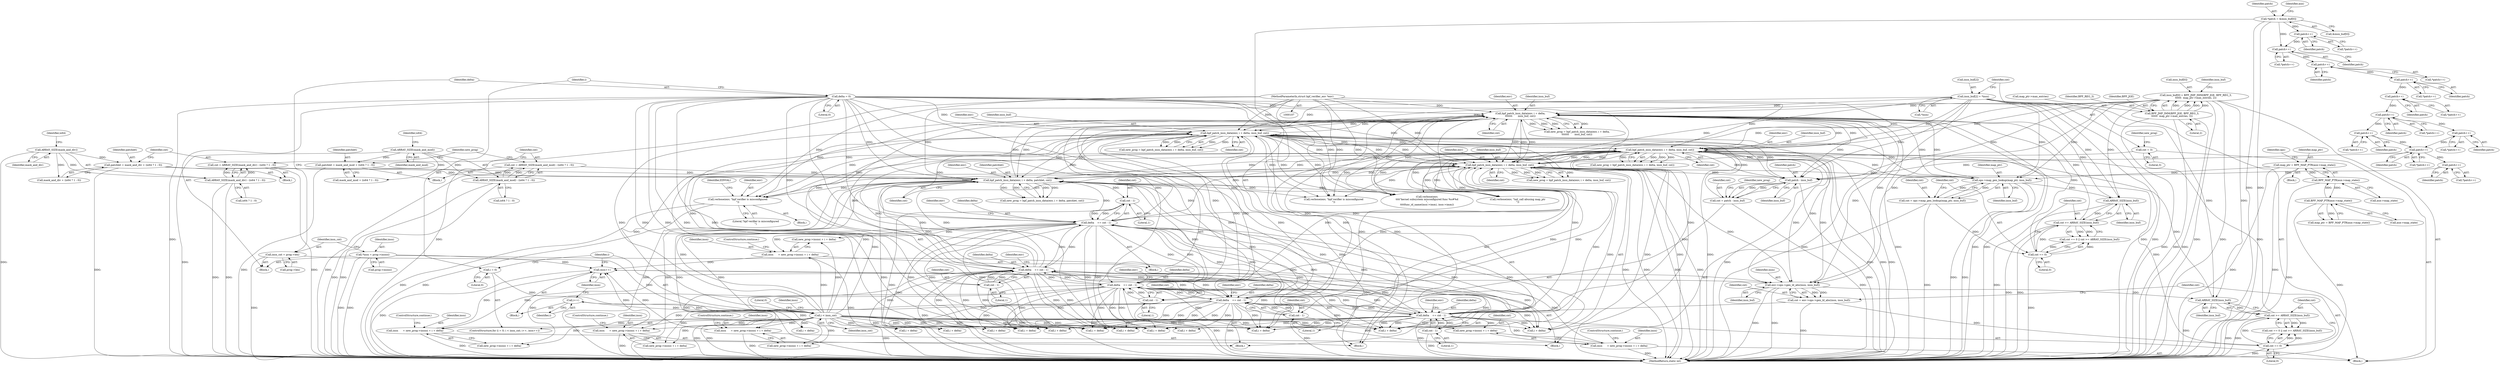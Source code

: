 digraph "0_linux_979d63d50c0c0f7bc537bf821e056cc9fe5abd38_3@pointer" {
"1000337" [label="(Call,verbose(env, \"bpf verifier is misconfigured\n\"))"];
"1000904" [label="(Call,bpf_patch_insn_data(env, i + delta,\n\t\t\t\t\t\t\t       insn_buf, cnt))"];
"1000590" [label="(Call,bpf_patch_insn_data(env, i + delta, insn_buf, cnt))"];
"1000345" [label="(Call,bpf_patch_insn_data(env, i + delta, insn_buf, cnt))"];
"1000765" [label="(Call,bpf_patch_insn_data(env, i + delta, insn_buf, cnt))"];
"1000265" [label="(Call,bpf_patch_insn_data(env, i + delta, patchlet, cnt))"];
"1000108" [label="(MethodParameterIn,struct bpf_verifier_env *env)"];
"1000144" [label="(Call,i < insn_cnt)"];
"1000141" [label="(Call,i = 0)"];
"1000148" [label="(Call,i++)"];
"1000124" [label="(Call,insn_cnt = prog->len)"];
"1000137" [label="(Call,delta = 0)"];
"1000278" [label="(Call,delta    += cnt - 1)"];
"1000280" [label="(Call,cnt - 1)"];
"1000603" [label="(Call,delta    += cnt - 1)"];
"1000605" [label="(Call,cnt - 1)"];
"1000917" [label="(Call,delta    += cnt - 1)"];
"1000919" [label="(Call,cnt - 1)"];
"1000358" [label="(Call,delta    += cnt - 1)"];
"1000360" [label="(Call,cnt - 1)"];
"1000778" [label="(Call,delta    += cnt - 1)"];
"1000780" [label="(Call,cnt - 1)"];
"1000227" [label="(Call,patchlet = mask_and_div + (is64 ? 1 : 0))"];
"1000238" [label="(Call,ARRAY_SIZE(mask_and_div))"];
"1000246" [label="(Call,patchlet = mask_and_mod + (is64 ? 1 : 0))"];
"1000257" [label="(Call,ARRAY_SIZE(mask_and_mod))"];
"1000235" [label="(Call,cnt = ARRAY_SIZE(mask_and_div) - (is64 ? 1 : 0))"];
"1000237" [label="(Call,ARRAY_SIZE(mask_and_div) - (is64 ? 1 : 0))"];
"1000254" [label="(Call,cnt = ARRAY_SIZE(mask_and_mod) - (is64 ? 1 : 0))"];
"1000256" [label="(Call,ARRAY_SIZE(mask_and_mod) - (is64 ? 1 : 0))"];
"1000743" [label="(Call,insn_buf[0] = BPF_JMP_IMM(BPF_JGE, BPF_REG_3,\n\t\t\t\t\t\t  map_ptr->max_entries, 2))"];
"1000747" [label="(Call,BPF_JMP_IMM(BPF_JGE, BPF_REG_3,\n\t\t\t\t\t\t  map_ptr->max_entries, 2))"];
"1000754" [label="(Call,insn_buf[2] = *insn)"];
"1000760" [label="(Call,cnt = 3)"];
"1000324" [label="(Call,env->ops->gen_ld_abs(insn, insn_buf))"];
"1000150" [label="(Call,insn++)"];
"1000615" [label="(Call,insn      = new_prog->insnsi + i + delta)"];
"1000117" [label="(Call,*insn = prog->insnsi)"];
"1000929" [label="(Call,insn      = new_prog->insnsi + i + delta)"];
"1000370" [label="(Call,insn      = new_prog->insnsi + i + delta)"];
"1000790" [label="(Call,insn      = new_prog->insnsi + i + delta)"];
"1000290" [label="(Call,insn      = new_prog->insnsi + i + delta)"];
"1000334" [label="(Call,ARRAY_SIZE(insn_buf))"];
"1000332" [label="(Call,cnt >= ARRAY_SIZE(insn_buf))"];
"1000329" [label="(Call,cnt == 0)"];
"1000322" [label="(Call,cnt = env->ops->gen_ld_abs(insn, insn_buf))"];
"1000585" [label="(Call,patch - insn_buf)"];
"1000576" [label="(Call,patch++)"];
"1000566" [label="(Call,patch++)"];
"1000529" [label="(Call,patch++)"];
"1000518" [label="(Call,patch++)"];
"1000510" [label="(Call,patch++)"];
"1000502" [label="(Call,patch++)"];
"1000494" [label="(Call,patch++)"];
"1000483" [label="(Call,patch++)"];
"1000419" [label="(Call,*patch = &insn_buf[0])"];
"1000474" [label="(Call,patch++)"];
"1000544" [label="(Call,patch++)"];
"1000583" [label="(Call,cnt = patch - insn_buf)"];
"1000883" [label="(Call,ops->map_gen_lookup(map_ptr, insn_buf))"];
"1000859" [label="(Call,map_ptr = BPF_MAP_PTR(aux->map_state))"];
"1000861" [label="(Call,BPF_MAP_PTR(aux->map_state))"];
"1000739" [label="(Call,BPF_MAP_PTR(aux->map_state))"];
"1000893" [label="(Call,ARRAY_SIZE(insn_buf))"];
"1000891" [label="(Call,cnt >= ARRAY_SIZE(insn_buf))"];
"1000888" [label="(Call,cnt == 0)"];
"1000881" [label="(Call,cnt = ops->map_gen_lookup(map_ptr, insn_buf))"];
"1000334" [label="(Call,ARRAY_SIZE(insn_buf))"];
"1000530" [label="(Identifier,patch)"];
"1000584" [label="(Identifier,cnt)"];
"1000904" [label="(Call,bpf_patch_insn_data(env, i + delta,\n\t\t\t\t\t\t\t       insn_buf, cnt))"];
"1000799" [label="(ControlStructure,continue;)"];
"1000586" [label="(Identifier,patch)"];
"1000264" [label="(Identifier,new_prog)"];
"1000744" [label="(Call,insn_buf[0])"];
"1000246" [label="(Call,patchlet = mask_and_mod + (is64 ? 1 : 0))"];
"1000336" [label="(Block,)"];
"1001033" [label="(Call,verbose(env,\n\t\t\t\t\"kernel subsystem misconfigured func %s#%d\n\",\n\t\t\t\tfunc_id_name(insn->imm), insn->imm))"];
"1000119" [label="(Call,prog->insnsi)"];
"1000484" [label="(Identifier,patch)"];
"1000585" [label="(Call,patch - insn_buf)"];
"1000881" [label="(Call,cnt = ops->map_gen_lookup(map_ptr, insn_buf))"];
"1000339" [label="(Literal,\"bpf verifier is misconfigured\n\")"];
"1000325" [label="(Identifier,insn)"];
"1000882" [label="(Identifier,cnt)"];
"1000756" [label="(Identifier,insn_buf)"];
"1000891" [label="(Call,cnt >= ARRAY_SIZE(insn_buf))"];
"1000615" [label="(Call,insn      = new_prog->insnsi + i + delta)"];
"1000333" [label="(Identifier,cnt)"];
"1000358" [label="(Call,delta    += cnt - 1)"];
"1000749" [label="(Identifier,BPF_REG_3)"];
"1000263" [label="(Call,new_prog = bpf_patch_insn_data(env, i + delta, patchlet, cnt))"];
"1000324" [label="(Call,env->ops->gen_ld_abs(insn, insn_buf))"];
"1000739" [label="(Call,BPF_MAP_PTR(aux->map_state))"];
"1000435" [label="(Call,i + delta)"];
"1000296" [label="(Call,i + delta)"];
"1000758" [label="(Call,*insn)"];
"1000371" [label="(Identifier,insn)"];
"1000889" [label="(Identifier,cnt)"];
"1000270" [label="(Identifier,patchlet)"];
"1000346" [label="(Identifier,env)"];
"1000588" [label="(Call,new_prog = bpf_patch_insn_data(env, i + delta, insn_buf, cnt))"];
"1000126" [label="(Call,prog->len)"];
"1000124" [label="(Call,insn_cnt = prog->len)"];
"1000607" [label="(Literal,1)"];
"1000755" [label="(Call,insn_buf[2])"];
"1000575" [label="(Call,*patch++)"];
"1000743" [label="(Call,insn_buf[0] = BPF_JMP_IMM(BPF_JGE, BPF_REG_3,\n\t\t\t\t\t\t  map_ptr->max_entries, 2))"];
"1000332" [label="(Call,cnt >= ARRAY_SIZE(insn_buf))"];
"1000931" [label="(Call,new_prog->insnsi + i + delta)"];
"1000906" [label="(Call,i + delta)"];
"1000138" [label="(Identifier,delta)"];
"1000285" [label="(Identifier,env)"];
"1000493" [label="(Call,*patch++)"];
"1000342" [label="(Identifier,EINVAL)"];
"1000343" [label="(Call,new_prog = bpf_patch_insn_data(env, i + delta, insn_buf, cnt))"];
"1000361" [label="(Identifier,cnt)"];
"1000257" [label="(Call,ARRAY_SIZE(mask_and_mod))"];
"1000331" [label="(Literal,0)"];
"1000338" [label="(Identifier,env)"];
"1000501" [label="(Call,*patch++)"];
"1000483" [label="(Call,patch++)"];
"1000893" [label="(Call,ARRAY_SIZE(insn_buf))"];
"1000761" [label="(Identifier,cnt)"];
"1000590" [label="(Call,bpf_patch_insn_data(env, i + delta, insn_buf, cnt))"];
"1000148" [label="(Call,i++)"];
"1000290" [label="(Call,insn      = new_prog->insnsi + i + delta)"];
"1000766" [label="(Identifier,env)"];
"1000791" [label="(Identifier,insn)"];
"1001057" [label="(MethodReturn,static int)"];
"1000883" [label="(Call,ops->map_gen_lookup(map_ptr, insn_buf))"];
"1000151" [label="(Identifier,insn)"];
"1000567" [label="(Identifier,patch)"];
"1000604" [label="(Identifier,delta)"];
"1000193" [label="(Block,)"];
"1000529" [label="(Call,patch++)"];
"1000142" [label="(Identifier,i)"];
"1000322" [label="(Call,cnt = env->ops->gen_ld_abs(insn, insn_buf))"];
"1000291" [label="(Identifier,insn)"];
"1000118" [label="(Identifier,insn)"];
"1000796" [label="(Call,i + delta)"];
"1000902" [label="(Call,new_prog = bpf_patch_insn_data(env, i + delta,\n\t\t\t\t\t\t\t       insn_buf, cnt))"];
"1000149" [label="(Identifier,i)"];
"1000781" [label="(Identifier,cnt)"];
"1000790" [label="(Call,insn      = new_prog->insnsi + i + delta)"];
"1000731" [label="(Call,verbose(env, \"tail_call abusing map_ptr\n\"))"];
"1000760" [label="(Call,cnt = 3)"];
"1000748" [label="(Identifier,BPF_JGE)"];
"1000235" [label="(Call,cnt = ARRAY_SIZE(mask_and_div) - (is64 ? 1 : 0))"];
"1000545" [label="(Identifier,patch)"];
"1000345" [label="(Call,bpf_patch_insn_data(env, i + delta, insn_buf, cnt))"];
"1000518" [label="(Call,patch++)"];
"1000125" [label="(Identifier,insn_cnt)"];
"1000544" [label="(Call,patch++)"];
"1000589" [label="(Identifier,new_prog)"];
"1000226" [label="(Block,)"];
"1000280" [label="(Call,cnt - 1)"];
"1000754" [label="(Call,insn_buf[2] = *insn)"];
"1000778" [label="(Call,delta    += cnt - 1)"];
"1000880" [label="(Block,)"];
"1000528" [label="(Call,*patch++)"];
"1000370" [label="(Call,insn      = new_prog->insnsi + i + delta)"];
"1000248" [label="(Call,mask_and_mod + (is64 ? 1 : 0))"];
"1000299" [label="(ControlStructure,continue;)"];
"1000861" [label="(Call,BPF_MAP_PTR(aux->map_state))"];
"1000376" [label="(Call,i + delta)"];
"1000109" [label="(Block,)"];
"1000259" [label="(Call,is64 ? 1 : 0)"];
"1000351" [label="(Identifier,cnt)"];
"1000737" [label="(Call,map_ptr = BPF_MAP_PTR(aux->map_state))"];
"1000770" [label="(Identifier,insn_buf)"];
"1000108" [label="(MethodParameterIn,struct bpf_verifier_env *env)"];
"1000890" [label="(Literal,0)"];
"1000894" [label="(Identifier,insn_buf)"];
"1001056" [label="(Literal,0)"];
"1000577" [label="(Identifier,patch)"];
"1000335" [label="(Identifier,insn_buf)"];
"1000350" [label="(Identifier,insn_buf)"];
"1000255" [label="(Identifier,cnt)"];
"1000267" [label="(Call,i + delta)"];
"1000271" [label="(Identifier,cnt)"];
"1000918" [label="(Identifier,delta)"];
"1000494" [label="(Call,patch++)"];
"1000254" [label="(Call,cnt = ARRAY_SIZE(mask_and_mod) - (is64 ? 1 : 0))"];
"1000473" [label="(Call,*patch++)"];
"1000323" [label="(Identifier,cnt)"];
"1000719" [label="(Call,i + delta)"];
"1000885" [label="(Identifier,insn_buf)"];
"1000519" [label="(Identifier,patch)"];
"1000282" [label="(Literal,1)"];
"1000905" [label="(Identifier,env)"];
"1000503" [label="(Identifier,patch)"];
"1000591" [label="(Identifier,env)"];
"1000860" [label="(Identifier,map_ptr)"];
"1000419" [label="(Call,*patch = &insn_buf[0])"];
"1000266" [label="(Identifier,env)"];
"1000935" [label="(Call,i + delta)"];
"1000379" [label="(ControlStructure,continue;)"];
"1000328" [label="(Call,cnt == 0 || cnt >= ARRAY_SIZE(insn_buf))"];
"1000605" [label="(Call,cnt - 1)"];
"1000616" [label="(Identifier,insn)"];
"1000420" [label="(Identifier,patch)"];
"1000606" [label="(Identifier,cnt)"];
"1000281" [label="(Identifier,cnt)"];
"1000938" [label="(ControlStructure,continue;)"];
"1000326" [label="(Identifier,insn_buf)"];
"1000576" [label="(Call,patch++)"];
"1000144" [label="(Call,i < insn_cnt)"];
"1000852" [label="(Call,i + delta)"];
"1000888" [label="(Call,cnt == 0)"];
"1000247" [label="(Identifier,patchlet)"];
"1000237" [label="(Call,ARRAY_SIZE(mask_and_div) - (is64 ? 1 : 0))"];
"1000240" [label="(Call,is64 ? 1 : 0)"];
"1000292" [label="(Call,new_prog->insnsi + i + delta)"];
"1000147" [label="(Block,)"];
"1000260" [label="(Identifier,is64)"];
"1000141" [label="(Call,i = 0)"];
"1000595" [label="(Identifier,insn_buf)"];
"1000617" [label="(Call,new_prog->insnsi + i + delta)"];
"1000150" [label="(Call,insn++)"];
"1000117" [label="(Call,*insn = prog->insnsi)"];
"1000930" [label="(Identifier,insn)"];
"1000517" [label="(Call,*patch++)"];
"1000475" [label="(Identifier,patch)"];
"1000474" [label="(Call,patch++)"];
"1000753" [label="(Literal,2)"];
"1000750" [label="(Call,map_ptr->max_entries)"];
"1000740" [label="(Call,aux->map_state)"];
"1000227" [label="(Call,patchlet = mask_and_div + (is64 ? 1 : 0))"];
"1000372" [label="(Call,new_prog->insnsi + i + delta)"];
"1000592" [label="(Call,i + delta)"];
"1000929" [label="(Call,insn      = new_prog->insnsi + i + delta)"];
"1000792" [label="(Call,new_prog->insnsi + i + delta)"];
"1000610" [label="(Identifier,env)"];
"1000765" [label="(Call,bpf_patch_insn_data(env, i + delta, insn_buf, cnt))"];
"1000782" [label="(Literal,1)"];
"1000360" [label="(Call,cnt - 1)"];
"1000239" [label="(Identifier,mask_and_div)"];
"1000137" [label="(Call,delta = 0)"];
"1000140" [label="(ControlStructure,for (i = 0; i < insn_cnt; i++, insn++))"];
"1000624" [label="(ControlStructure,continue;)"];
"1000884" [label="(Identifier,map_ptr)"];
"1000347" [label="(Call,i + delta)"];
"1000145" [label="(Identifier,i)"];
"1000862" [label="(Call,aux->map_state)"];
"1000762" [label="(Literal,3)"];
"1000362" [label="(Literal,1)"];
"1000502" [label="(Call,patch++)"];
"1000596" [label="(Identifier,cnt)"];
"1000543" [label="(Call,*patch++)"];
"1000603" [label="(Call,delta    += cnt - 1)"];
"1000859" [label="(Call,map_ptr = BPF_MAP_PTR(aux->map_state))"];
"1000676" [label="(Block,)"];
"1000866" [label="(Identifier,ops)"];
"1000139" [label="(Literal,0)"];
"1000321" [label="(Block,)"];
"1000924" [label="(Identifier,env)"];
"1000359" [label="(Identifier,delta)"];
"1000764" [label="(Identifier,new_prog)"];
"1000482" [label="(Call,*patch++)"];
"1000510" [label="(Call,patch++)"];
"1000265" [label="(Call,bpf_patch_insn_data(env, i + delta, patchlet, cnt))"];
"1000495" [label="(Identifier,patch)"];
"1000245" [label="(Block,)"];
"1000509" [label="(Call,*patch++)"];
"1000767" [label="(Call,i + delta)"];
"1000919" [label="(Call,cnt - 1)"];
"1000400" [label="(Block,)"];
"1000921" [label="(Literal,1)"];
"1000910" [label="(Identifier,cnt)"];
"1000258" [label="(Identifier,mask_and_mod)"];
"1000511" [label="(Identifier,patch)"];
"1000780" [label="(Call,cnt - 1)"];
"1000157" [label="(Identifier,insn)"];
"1000143" [label="(Literal,0)"];
"1000256" [label="(Call,ARRAY_SIZE(mask_and_mod) - (is64 ? 1 : 0))"];
"1000566" [label="(Call,patch++)"];
"1000887" [label="(Call,cnt == 0 || cnt >= ARRAY_SIZE(insn_buf))"];
"1000917" [label="(Call,delta    += cnt - 1)"];
"1000583" [label="(Call,cnt = patch - insn_buf)"];
"1000785" [label="(Identifier,env)"];
"1000747" [label="(Call,BPF_JMP_IMM(BPF_JGE, BPF_REG_3,\n\t\t\t\t\t\t  map_ptr->max_entries, 2))"];
"1000565" [label="(Call,*patch++)"];
"1000241" [label="(Identifier,is64)"];
"1000771" [label="(Identifier,cnt)"];
"1000763" [label="(Call,new_prog = bpf_patch_insn_data(env, i + delta, insn_buf, cnt))"];
"1000779" [label="(Identifier,delta)"];
"1000236" [label="(Identifier,cnt)"];
"1000587" [label="(Identifier,insn_buf)"];
"1000429" [label="(Identifier,aux)"];
"1000844" [label="(Block,)"];
"1000920" [label="(Identifier,cnt)"];
"1000621" [label="(Call,i + delta)"];
"1000228" [label="(Identifier,patchlet)"];
"1000421" [label="(Call,&insn_buf[0])"];
"1000892" [label="(Identifier,cnt)"];
"1000909" [label="(Identifier,insn_buf)"];
"1000329" [label="(Call,cnt == 0)"];
"1000365" [label="(Identifier,env)"];
"1000330" [label="(Identifier,cnt)"];
"1000278" [label="(Call,delta    += cnt - 1)"];
"1000238" [label="(Call,ARRAY_SIZE(mask_and_div))"];
"1000896" [label="(Call,verbose(env, \"bpf verifier is misconfigured\n\"))"];
"1000146" [label="(Identifier,insn_cnt)"];
"1000279" [label="(Identifier,delta)"];
"1000337" [label="(Call,verbose(env, \"bpf verifier is misconfigured\n\"))"];
"1000229" [label="(Call,mask_and_div + (is64 ? 1 : 0))"];
"1000337" -> "1000336"  [label="AST: "];
"1000337" -> "1000339"  [label="CFG: "];
"1000338" -> "1000337"  [label="AST: "];
"1000339" -> "1000337"  [label="AST: "];
"1000342" -> "1000337"  [label="CFG: "];
"1000337" -> "1001057"  [label="DDG: "];
"1000337" -> "1001057"  [label="DDG: "];
"1000904" -> "1000337"  [label="DDG: "];
"1000590" -> "1000337"  [label="DDG: "];
"1000345" -> "1000337"  [label="DDG: "];
"1000765" -> "1000337"  [label="DDG: "];
"1000265" -> "1000337"  [label="DDG: "];
"1000108" -> "1000337"  [label="DDG: "];
"1000904" -> "1000902"  [label="AST: "];
"1000904" -> "1000910"  [label="CFG: "];
"1000905" -> "1000904"  [label="AST: "];
"1000906" -> "1000904"  [label="AST: "];
"1000909" -> "1000904"  [label="AST: "];
"1000910" -> "1000904"  [label="AST: "];
"1000902" -> "1000904"  [label="CFG: "];
"1000904" -> "1001057"  [label="DDG: "];
"1000904" -> "1001057"  [label="DDG: "];
"1000904" -> "1001057"  [label="DDG: "];
"1000904" -> "1001057"  [label="DDG: "];
"1000904" -> "1000265"  [label="DDG: "];
"1000904" -> "1000324"  [label="DDG: "];
"1000904" -> "1000345"  [label="DDG: "];
"1000904" -> "1000585"  [label="DDG: "];
"1000904" -> "1000590"  [label="DDG: "];
"1000904" -> "1000731"  [label="DDG: "];
"1000904" -> "1000765"  [label="DDG: "];
"1000904" -> "1000765"  [label="DDG: "];
"1000904" -> "1000883"  [label="DDG: "];
"1000904" -> "1000896"  [label="DDG: "];
"1000904" -> "1000902"  [label="DDG: "];
"1000904" -> "1000902"  [label="DDG: "];
"1000904" -> "1000902"  [label="DDG: "];
"1000904" -> "1000902"  [label="DDG: "];
"1000590" -> "1000904"  [label="DDG: "];
"1000345" -> "1000904"  [label="DDG: "];
"1000765" -> "1000904"  [label="DDG: "];
"1000265" -> "1000904"  [label="DDG: "];
"1000108" -> "1000904"  [label="DDG: "];
"1000144" -> "1000904"  [label="DDG: "];
"1000137" -> "1000904"  [label="DDG: "];
"1000278" -> "1000904"  [label="DDG: "];
"1000603" -> "1000904"  [label="DDG: "];
"1000917" -> "1000904"  [label="DDG: "];
"1000358" -> "1000904"  [label="DDG: "];
"1000778" -> "1000904"  [label="DDG: "];
"1000743" -> "1000904"  [label="DDG: "];
"1000883" -> "1000904"  [label="DDG: "];
"1000754" -> "1000904"  [label="DDG: "];
"1000893" -> "1000904"  [label="DDG: "];
"1000891" -> "1000904"  [label="DDG: "];
"1000888" -> "1000904"  [label="DDG: "];
"1000904" -> "1000919"  [label="DDG: "];
"1000904" -> "1001033"  [label="DDG: "];
"1000590" -> "1000588"  [label="AST: "];
"1000590" -> "1000596"  [label="CFG: "];
"1000591" -> "1000590"  [label="AST: "];
"1000592" -> "1000590"  [label="AST: "];
"1000595" -> "1000590"  [label="AST: "];
"1000596" -> "1000590"  [label="AST: "];
"1000588" -> "1000590"  [label="CFG: "];
"1000590" -> "1001057"  [label="DDG: "];
"1000590" -> "1001057"  [label="DDG: "];
"1000590" -> "1001057"  [label="DDG: "];
"1000590" -> "1001057"  [label="DDG: "];
"1000590" -> "1000265"  [label="DDG: "];
"1000590" -> "1000324"  [label="DDG: "];
"1000590" -> "1000345"  [label="DDG: "];
"1000590" -> "1000585"  [label="DDG: "];
"1000590" -> "1000588"  [label="DDG: "];
"1000590" -> "1000588"  [label="DDG: "];
"1000590" -> "1000588"  [label="DDG: "];
"1000590" -> "1000588"  [label="DDG: "];
"1000345" -> "1000590"  [label="DDG: "];
"1000765" -> "1000590"  [label="DDG: "];
"1000265" -> "1000590"  [label="DDG: "];
"1000108" -> "1000590"  [label="DDG: "];
"1000144" -> "1000590"  [label="DDG: "];
"1000137" -> "1000590"  [label="DDG: "];
"1000278" -> "1000590"  [label="DDG: "];
"1000603" -> "1000590"  [label="DDG: "];
"1000917" -> "1000590"  [label="DDG: "];
"1000358" -> "1000590"  [label="DDG: "];
"1000778" -> "1000590"  [label="DDG: "];
"1000743" -> "1000590"  [label="DDG: "];
"1000754" -> "1000590"  [label="DDG: "];
"1000585" -> "1000590"  [label="DDG: "];
"1000583" -> "1000590"  [label="DDG: "];
"1000590" -> "1000605"  [label="DDG: "];
"1000590" -> "1000731"  [label="DDG: "];
"1000590" -> "1000765"  [label="DDG: "];
"1000590" -> "1000765"  [label="DDG: "];
"1000590" -> "1000883"  [label="DDG: "];
"1000590" -> "1000896"  [label="DDG: "];
"1000590" -> "1001033"  [label="DDG: "];
"1000345" -> "1000343"  [label="AST: "];
"1000345" -> "1000351"  [label="CFG: "];
"1000346" -> "1000345"  [label="AST: "];
"1000347" -> "1000345"  [label="AST: "];
"1000350" -> "1000345"  [label="AST: "];
"1000351" -> "1000345"  [label="AST: "];
"1000343" -> "1000345"  [label="CFG: "];
"1000345" -> "1001057"  [label="DDG: "];
"1000345" -> "1001057"  [label="DDG: "];
"1000345" -> "1001057"  [label="DDG: "];
"1000345" -> "1001057"  [label="DDG: "];
"1000345" -> "1000265"  [label="DDG: "];
"1000345" -> "1000324"  [label="DDG: "];
"1000345" -> "1000343"  [label="DDG: "];
"1000345" -> "1000343"  [label="DDG: "];
"1000345" -> "1000343"  [label="DDG: "];
"1000345" -> "1000343"  [label="DDG: "];
"1000765" -> "1000345"  [label="DDG: "];
"1000265" -> "1000345"  [label="DDG: "];
"1000108" -> "1000345"  [label="DDG: "];
"1000144" -> "1000345"  [label="DDG: "];
"1000137" -> "1000345"  [label="DDG: "];
"1000278" -> "1000345"  [label="DDG: "];
"1000603" -> "1000345"  [label="DDG: "];
"1000917" -> "1000345"  [label="DDG: "];
"1000358" -> "1000345"  [label="DDG: "];
"1000778" -> "1000345"  [label="DDG: "];
"1000324" -> "1000345"  [label="DDG: "];
"1000743" -> "1000345"  [label="DDG: "];
"1000754" -> "1000345"  [label="DDG: "];
"1000334" -> "1000345"  [label="DDG: "];
"1000332" -> "1000345"  [label="DDG: "];
"1000329" -> "1000345"  [label="DDG: "];
"1000345" -> "1000360"  [label="DDG: "];
"1000345" -> "1000585"  [label="DDG: "];
"1000345" -> "1000731"  [label="DDG: "];
"1000345" -> "1000765"  [label="DDG: "];
"1000345" -> "1000765"  [label="DDG: "];
"1000345" -> "1000883"  [label="DDG: "];
"1000345" -> "1000896"  [label="DDG: "];
"1000345" -> "1001033"  [label="DDG: "];
"1000765" -> "1000763"  [label="AST: "];
"1000765" -> "1000771"  [label="CFG: "];
"1000766" -> "1000765"  [label="AST: "];
"1000767" -> "1000765"  [label="AST: "];
"1000770" -> "1000765"  [label="AST: "];
"1000771" -> "1000765"  [label="AST: "];
"1000763" -> "1000765"  [label="CFG: "];
"1000765" -> "1001057"  [label="DDG: "];
"1000765" -> "1001057"  [label="DDG: "];
"1000765" -> "1001057"  [label="DDG: "];
"1000765" -> "1001057"  [label="DDG: "];
"1000765" -> "1000265"  [label="DDG: "];
"1000765" -> "1000324"  [label="DDG: "];
"1000765" -> "1000585"  [label="DDG: "];
"1000765" -> "1000731"  [label="DDG: "];
"1000765" -> "1000763"  [label="DDG: "];
"1000765" -> "1000763"  [label="DDG: "];
"1000765" -> "1000763"  [label="DDG: "];
"1000765" -> "1000763"  [label="DDG: "];
"1000265" -> "1000765"  [label="DDG: "];
"1000108" -> "1000765"  [label="DDG: "];
"1000144" -> "1000765"  [label="DDG: "];
"1000137" -> "1000765"  [label="DDG: "];
"1000278" -> "1000765"  [label="DDG: "];
"1000603" -> "1000765"  [label="DDG: "];
"1000917" -> "1000765"  [label="DDG: "];
"1000358" -> "1000765"  [label="DDG: "];
"1000778" -> "1000765"  [label="DDG: "];
"1000743" -> "1000765"  [label="DDG: "];
"1000754" -> "1000765"  [label="DDG: "];
"1000760" -> "1000765"  [label="DDG: "];
"1000765" -> "1000780"  [label="DDG: "];
"1000765" -> "1000883"  [label="DDG: "];
"1000765" -> "1000896"  [label="DDG: "];
"1000765" -> "1001033"  [label="DDG: "];
"1000265" -> "1000263"  [label="AST: "];
"1000265" -> "1000271"  [label="CFG: "];
"1000266" -> "1000265"  [label="AST: "];
"1000267" -> "1000265"  [label="AST: "];
"1000270" -> "1000265"  [label="AST: "];
"1000271" -> "1000265"  [label="AST: "];
"1000263" -> "1000265"  [label="CFG: "];
"1000265" -> "1001057"  [label="DDG: "];
"1000265" -> "1001057"  [label="DDG: "];
"1000265" -> "1001057"  [label="DDG: "];
"1000265" -> "1001057"  [label="DDG: "];
"1000265" -> "1000263"  [label="DDG: "];
"1000265" -> "1000263"  [label="DDG: "];
"1000265" -> "1000263"  [label="DDG: "];
"1000265" -> "1000263"  [label="DDG: "];
"1000108" -> "1000265"  [label="DDG: "];
"1000144" -> "1000265"  [label="DDG: "];
"1000137" -> "1000265"  [label="DDG: "];
"1000278" -> "1000265"  [label="DDG: "];
"1000603" -> "1000265"  [label="DDG: "];
"1000917" -> "1000265"  [label="DDG: "];
"1000358" -> "1000265"  [label="DDG: "];
"1000778" -> "1000265"  [label="DDG: "];
"1000227" -> "1000265"  [label="DDG: "];
"1000246" -> "1000265"  [label="DDG: "];
"1000235" -> "1000265"  [label="DDG: "];
"1000254" -> "1000265"  [label="DDG: "];
"1000265" -> "1000280"  [label="DDG: "];
"1000265" -> "1000731"  [label="DDG: "];
"1000265" -> "1000896"  [label="DDG: "];
"1000265" -> "1001033"  [label="DDG: "];
"1000108" -> "1000107"  [label="AST: "];
"1000108" -> "1001057"  [label="DDG: "];
"1000108" -> "1000731"  [label="DDG: "];
"1000108" -> "1000896"  [label="DDG: "];
"1000108" -> "1001033"  [label="DDG: "];
"1000144" -> "1000140"  [label="AST: "];
"1000144" -> "1000146"  [label="CFG: "];
"1000145" -> "1000144"  [label="AST: "];
"1000146" -> "1000144"  [label="AST: "];
"1000157" -> "1000144"  [label="CFG: "];
"1001056" -> "1000144"  [label="CFG: "];
"1000144" -> "1001057"  [label="DDG: "];
"1000144" -> "1001057"  [label="DDG: "];
"1000144" -> "1001057"  [label="DDG: "];
"1000141" -> "1000144"  [label="DDG: "];
"1000148" -> "1000144"  [label="DDG: "];
"1000124" -> "1000144"  [label="DDG: "];
"1000144" -> "1000148"  [label="DDG: "];
"1000144" -> "1000267"  [label="DDG: "];
"1000144" -> "1000290"  [label="DDG: "];
"1000144" -> "1000292"  [label="DDG: "];
"1000144" -> "1000296"  [label="DDG: "];
"1000144" -> "1000347"  [label="DDG: "];
"1000144" -> "1000370"  [label="DDG: "];
"1000144" -> "1000372"  [label="DDG: "];
"1000144" -> "1000376"  [label="DDG: "];
"1000144" -> "1000435"  [label="DDG: "];
"1000144" -> "1000592"  [label="DDG: "];
"1000144" -> "1000615"  [label="DDG: "];
"1000144" -> "1000617"  [label="DDG: "];
"1000144" -> "1000621"  [label="DDG: "];
"1000144" -> "1000719"  [label="DDG: "];
"1000144" -> "1000767"  [label="DDG: "];
"1000144" -> "1000790"  [label="DDG: "];
"1000144" -> "1000792"  [label="DDG: "];
"1000144" -> "1000796"  [label="DDG: "];
"1000144" -> "1000852"  [label="DDG: "];
"1000144" -> "1000906"  [label="DDG: "];
"1000144" -> "1000929"  [label="DDG: "];
"1000144" -> "1000931"  [label="DDG: "];
"1000144" -> "1000935"  [label="DDG: "];
"1000141" -> "1000140"  [label="AST: "];
"1000141" -> "1000143"  [label="CFG: "];
"1000142" -> "1000141"  [label="AST: "];
"1000143" -> "1000141"  [label="AST: "];
"1000145" -> "1000141"  [label="CFG: "];
"1000148" -> "1000147"  [label="AST: "];
"1000148" -> "1000149"  [label="CFG: "];
"1000149" -> "1000148"  [label="AST: "];
"1000151" -> "1000148"  [label="CFG: "];
"1000124" -> "1000109"  [label="AST: "];
"1000124" -> "1000126"  [label="CFG: "];
"1000125" -> "1000124"  [label="AST: "];
"1000126" -> "1000124"  [label="AST: "];
"1000138" -> "1000124"  [label="CFG: "];
"1000124" -> "1001057"  [label="DDG: "];
"1000137" -> "1000109"  [label="AST: "];
"1000137" -> "1000139"  [label="CFG: "];
"1000138" -> "1000137"  [label="AST: "];
"1000139" -> "1000137"  [label="AST: "];
"1000142" -> "1000137"  [label="CFG: "];
"1000137" -> "1001057"  [label="DDG: "];
"1000137" -> "1000267"  [label="DDG: "];
"1000137" -> "1000278"  [label="DDG: "];
"1000137" -> "1000347"  [label="DDG: "];
"1000137" -> "1000358"  [label="DDG: "];
"1000137" -> "1000435"  [label="DDG: "];
"1000137" -> "1000592"  [label="DDG: "];
"1000137" -> "1000603"  [label="DDG: "];
"1000137" -> "1000719"  [label="DDG: "];
"1000137" -> "1000767"  [label="DDG: "];
"1000137" -> "1000778"  [label="DDG: "];
"1000137" -> "1000852"  [label="DDG: "];
"1000137" -> "1000906"  [label="DDG: "];
"1000137" -> "1000917"  [label="DDG: "];
"1000278" -> "1000193"  [label="AST: "];
"1000278" -> "1000280"  [label="CFG: "];
"1000279" -> "1000278"  [label="AST: "];
"1000280" -> "1000278"  [label="AST: "];
"1000285" -> "1000278"  [label="CFG: "];
"1000278" -> "1001057"  [label="DDG: "];
"1000278" -> "1000267"  [label="DDG: "];
"1000280" -> "1000278"  [label="DDG: "];
"1000280" -> "1000278"  [label="DDG: "];
"1000603" -> "1000278"  [label="DDG: "];
"1000917" -> "1000278"  [label="DDG: "];
"1000358" -> "1000278"  [label="DDG: "];
"1000778" -> "1000278"  [label="DDG: "];
"1000278" -> "1000290"  [label="DDG: "];
"1000278" -> "1000292"  [label="DDG: "];
"1000278" -> "1000296"  [label="DDG: "];
"1000278" -> "1000347"  [label="DDG: "];
"1000278" -> "1000358"  [label="DDG: "];
"1000278" -> "1000435"  [label="DDG: "];
"1000278" -> "1000592"  [label="DDG: "];
"1000278" -> "1000603"  [label="DDG: "];
"1000278" -> "1000719"  [label="DDG: "];
"1000278" -> "1000767"  [label="DDG: "];
"1000278" -> "1000778"  [label="DDG: "];
"1000278" -> "1000852"  [label="DDG: "];
"1000278" -> "1000906"  [label="DDG: "];
"1000278" -> "1000917"  [label="DDG: "];
"1000280" -> "1000282"  [label="CFG: "];
"1000281" -> "1000280"  [label="AST: "];
"1000282" -> "1000280"  [label="AST: "];
"1000280" -> "1001057"  [label="DDG: "];
"1000603" -> "1000400"  [label="AST: "];
"1000603" -> "1000605"  [label="CFG: "];
"1000604" -> "1000603"  [label="AST: "];
"1000605" -> "1000603"  [label="AST: "];
"1000610" -> "1000603"  [label="CFG: "];
"1000603" -> "1001057"  [label="DDG: "];
"1000603" -> "1000267"  [label="DDG: "];
"1000603" -> "1000347"  [label="DDG: "];
"1000603" -> "1000358"  [label="DDG: "];
"1000603" -> "1000435"  [label="DDG: "];
"1000603" -> "1000592"  [label="DDG: "];
"1000605" -> "1000603"  [label="DDG: "];
"1000605" -> "1000603"  [label="DDG: "];
"1000917" -> "1000603"  [label="DDG: "];
"1000358" -> "1000603"  [label="DDG: "];
"1000778" -> "1000603"  [label="DDG: "];
"1000603" -> "1000615"  [label="DDG: "];
"1000603" -> "1000617"  [label="DDG: "];
"1000603" -> "1000621"  [label="DDG: "];
"1000603" -> "1000719"  [label="DDG: "];
"1000603" -> "1000767"  [label="DDG: "];
"1000603" -> "1000778"  [label="DDG: "];
"1000603" -> "1000852"  [label="DDG: "];
"1000603" -> "1000906"  [label="DDG: "];
"1000603" -> "1000917"  [label="DDG: "];
"1000605" -> "1000607"  [label="CFG: "];
"1000606" -> "1000605"  [label="AST: "];
"1000607" -> "1000605"  [label="AST: "];
"1000605" -> "1001057"  [label="DDG: "];
"1000917" -> "1000880"  [label="AST: "];
"1000917" -> "1000919"  [label="CFG: "];
"1000918" -> "1000917"  [label="AST: "];
"1000919" -> "1000917"  [label="AST: "];
"1000924" -> "1000917"  [label="CFG: "];
"1000917" -> "1001057"  [label="DDG: "];
"1000917" -> "1000267"  [label="DDG: "];
"1000917" -> "1000347"  [label="DDG: "];
"1000917" -> "1000358"  [label="DDG: "];
"1000917" -> "1000435"  [label="DDG: "];
"1000917" -> "1000592"  [label="DDG: "];
"1000917" -> "1000719"  [label="DDG: "];
"1000917" -> "1000767"  [label="DDG: "];
"1000917" -> "1000778"  [label="DDG: "];
"1000917" -> "1000852"  [label="DDG: "];
"1000917" -> "1000906"  [label="DDG: "];
"1000919" -> "1000917"  [label="DDG: "];
"1000919" -> "1000917"  [label="DDG: "];
"1000358" -> "1000917"  [label="DDG: "];
"1000778" -> "1000917"  [label="DDG: "];
"1000917" -> "1000929"  [label="DDG: "];
"1000917" -> "1000931"  [label="DDG: "];
"1000917" -> "1000935"  [label="DDG: "];
"1000919" -> "1000921"  [label="CFG: "];
"1000920" -> "1000919"  [label="AST: "];
"1000921" -> "1000919"  [label="AST: "];
"1000919" -> "1001057"  [label="DDG: "];
"1000358" -> "1000321"  [label="AST: "];
"1000358" -> "1000360"  [label="CFG: "];
"1000359" -> "1000358"  [label="AST: "];
"1000360" -> "1000358"  [label="AST: "];
"1000365" -> "1000358"  [label="CFG: "];
"1000358" -> "1001057"  [label="DDG: "];
"1000358" -> "1000267"  [label="DDG: "];
"1000358" -> "1000347"  [label="DDG: "];
"1000360" -> "1000358"  [label="DDG: "];
"1000360" -> "1000358"  [label="DDG: "];
"1000778" -> "1000358"  [label="DDG: "];
"1000358" -> "1000370"  [label="DDG: "];
"1000358" -> "1000372"  [label="DDG: "];
"1000358" -> "1000376"  [label="DDG: "];
"1000358" -> "1000435"  [label="DDG: "];
"1000358" -> "1000592"  [label="DDG: "];
"1000358" -> "1000719"  [label="DDG: "];
"1000358" -> "1000767"  [label="DDG: "];
"1000358" -> "1000778"  [label="DDG: "];
"1000358" -> "1000852"  [label="DDG: "];
"1000358" -> "1000906"  [label="DDG: "];
"1000360" -> "1000362"  [label="CFG: "];
"1000361" -> "1000360"  [label="AST: "];
"1000362" -> "1000360"  [label="AST: "];
"1000360" -> "1001057"  [label="DDG: "];
"1000778" -> "1000676"  [label="AST: "];
"1000778" -> "1000780"  [label="CFG: "];
"1000779" -> "1000778"  [label="AST: "];
"1000780" -> "1000778"  [label="AST: "];
"1000785" -> "1000778"  [label="CFG: "];
"1000778" -> "1001057"  [label="DDG: "];
"1000778" -> "1000267"  [label="DDG: "];
"1000778" -> "1000347"  [label="DDG: "];
"1000778" -> "1000435"  [label="DDG: "];
"1000778" -> "1000592"  [label="DDG: "];
"1000778" -> "1000719"  [label="DDG: "];
"1000778" -> "1000767"  [label="DDG: "];
"1000780" -> "1000778"  [label="DDG: "];
"1000780" -> "1000778"  [label="DDG: "];
"1000778" -> "1000790"  [label="DDG: "];
"1000778" -> "1000792"  [label="DDG: "];
"1000778" -> "1000796"  [label="DDG: "];
"1000778" -> "1000852"  [label="DDG: "];
"1000778" -> "1000906"  [label="DDG: "];
"1000780" -> "1000782"  [label="CFG: "];
"1000781" -> "1000780"  [label="AST: "];
"1000782" -> "1000780"  [label="AST: "];
"1000780" -> "1001057"  [label="DDG: "];
"1000227" -> "1000226"  [label="AST: "];
"1000227" -> "1000229"  [label="CFG: "];
"1000228" -> "1000227"  [label="AST: "];
"1000229" -> "1000227"  [label="AST: "];
"1000236" -> "1000227"  [label="CFG: "];
"1000227" -> "1001057"  [label="DDG: "];
"1000238" -> "1000227"  [label="DDG: "];
"1000238" -> "1000237"  [label="AST: "];
"1000238" -> "1000239"  [label="CFG: "];
"1000239" -> "1000238"  [label="AST: "];
"1000241" -> "1000238"  [label="CFG: "];
"1000238" -> "1001057"  [label="DDG: "];
"1000238" -> "1000229"  [label="DDG: "];
"1000238" -> "1000237"  [label="DDG: "];
"1000246" -> "1000245"  [label="AST: "];
"1000246" -> "1000248"  [label="CFG: "];
"1000247" -> "1000246"  [label="AST: "];
"1000248" -> "1000246"  [label="AST: "];
"1000255" -> "1000246"  [label="CFG: "];
"1000246" -> "1001057"  [label="DDG: "];
"1000257" -> "1000246"  [label="DDG: "];
"1000257" -> "1000256"  [label="AST: "];
"1000257" -> "1000258"  [label="CFG: "];
"1000258" -> "1000257"  [label="AST: "];
"1000260" -> "1000257"  [label="CFG: "];
"1000257" -> "1001057"  [label="DDG: "];
"1000257" -> "1000248"  [label="DDG: "];
"1000257" -> "1000256"  [label="DDG: "];
"1000235" -> "1000226"  [label="AST: "];
"1000235" -> "1000237"  [label="CFG: "];
"1000236" -> "1000235"  [label="AST: "];
"1000237" -> "1000235"  [label="AST: "];
"1000264" -> "1000235"  [label="CFG: "];
"1000235" -> "1001057"  [label="DDG: "];
"1000237" -> "1000235"  [label="DDG: "];
"1000237" -> "1000235"  [label="DDG: "];
"1000237" -> "1000240"  [label="CFG: "];
"1000240" -> "1000237"  [label="AST: "];
"1000237" -> "1001057"  [label="DDG: "];
"1000237" -> "1001057"  [label="DDG: "];
"1000254" -> "1000245"  [label="AST: "];
"1000254" -> "1000256"  [label="CFG: "];
"1000255" -> "1000254"  [label="AST: "];
"1000256" -> "1000254"  [label="AST: "];
"1000264" -> "1000254"  [label="CFG: "];
"1000254" -> "1001057"  [label="DDG: "];
"1000256" -> "1000254"  [label="DDG: "];
"1000256" -> "1000254"  [label="DDG: "];
"1000256" -> "1000259"  [label="CFG: "];
"1000259" -> "1000256"  [label="AST: "];
"1000256" -> "1001057"  [label="DDG: "];
"1000256" -> "1001057"  [label="DDG: "];
"1000743" -> "1000676"  [label="AST: "];
"1000743" -> "1000747"  [label="CFG: "];
"1000744" -> "1000743"  [label="AST: "];
"1000747" -> "1000743"  [label="AST: "];
"1000756" -> "1000743"  [label="CFG: "];
"1000743" -> "1001057"  [label="DDG: "];
"1000743" -> "1001057"  [label="DDG: "];
"1000743" -> "1000324"  [label="DDG: "];
"1000743" -> "1000334"  [label="DDG: "];
"1000743" -> "1000585"  [label="DDG: "];
"1000747" -> "1000743"  [label="DDG: "];
"1000747" -> "1000743"  [label="DDG: "];
"1000747" -> "1000743"  [label="DDG: "];
"1000747" -> "1000743"  [label="DDG: "];
"1000743" -> "1000883"  [label="DDG: "];
"1000743" -> "1000893"  [label="DDG: "];
"1000747" -> "1000753"  [label="CFG: "];
"1000748" -> "1000747"  [label="AST: "];
"1000749" -> "1000747"  [label="AST: "];
"1000750" -> "1000747"  [label="AST: "];
"1000753" -> "1000747"  [label="AST: "];
"1000747" -> "1001057"  [label="DDG: "];
"1000747" -> "1001057"  [label="DDG: "];
"1000747" -> "1001057"  [label="DDG: "];
"1000754" -> "1000676"  [label="AST: "];
"1000754" -> "1000758"  [label="CFG: "];
"1000755" -> "1000754"  [label="AST: "];
"1000758" -> "1000754"  [label="AST: "];
"1000761" -> "1000754"  [label="CFG: "];
"1000754" -> "1001057"  [label="DDG: "];
"1000754" -> "1001057"  [label="DDG: "];
"1000754" -> "1000324"  [label="DDG: "];
"1000754" -> "1000334"  [label="DDG: "];
"1000754" -> "1000585"  [label="DDG: "];
"1000754" -> "1000883"  [label="DDG: "];
"1000754" -> "1000893"  [label="DDG: "];
"1000760" -> "1000676"  [label="AST: "];
"1000760" -> "1000762"  [label="CFG: "];
"1000761" -> "1000760"  [label="AST: "];
"1000762" -> "1000760"  [label="AST: "];
"1000764" -> "1000760"  [label="CFG: "];
"1000324" -> "1000322"  [label="AST: "];
"1000324" -> "1000326"  [label="CFG: "];
"1000325" -> "1000324"  [label="AST: "];
"1000326" -> "1000324"  [label="AST: "];
"1000322" -> "1000324"  [label="CFG: "];
"1000324" -> "1001057"  [label="DDG: "];
"1000324" -> "1001057"  [label="DDG: "];
"1000324" -> "1000322"  [label="DDG: "];
"1000324" -> "1000322"  [label="DDG: "];
"1000150" -> "1000324"  [label="DDG: "];
"1000117" -> "1000324"  [label="DDG: "];
"1000324" -> "1000334"  [label="DDG: "];
"1000150" -> "1000147"  [label="AST: "];
"1000150" -> "1000151"  [label="CFG: "];
"1000151" -> "1000150"  [label="AST: "];
"1000145" -> "1000150"  [label="CFG: "];
"1000150" -> "1001057"  [label="DDG: "];
"1000615" -> "1000150"  [label="DDG: "];
"1000117" -> "1000150"  [label="DDG: "];
"1000929" -> "1000150"  [label="DDG: "];
"1000370" -> "1000150"  [label="DDG: "];
"1000790" -> "1000150"  [label="DDG: "];
"1000290" -> "1000150"  [label="DDG: "];
"1000615" -> "1000400"  [label="AST: "];
"1000615" -> "1000617"  [label="CFG: "];
"1000616" -> "1000615"  [label="AST: "];
"1000617" -> "1000615"  [label="AST: "];
"1000624" -> "1000615"  [label="CFG: "];
"1000615" -> "1001057"  [label="DDG: "];
"1000117" -> "1000109"  [label="AST: "];
"1000117" -> "1000119"  [label="CFG: "];
"1000118" -> "1000117"  [label="AST: "];
"1000119" -> "1000117"  [label="AST: "];
"1000125" -> "1000117"  [label="CFG: "];
"1000117" -> "1001057"  [label="DDG: "];
"1000117" -> "1001057"  [label="DDG: "];
"1000929" -> "1000880"  [label="AST: "];
"1000929" -> "1000931"  [label="CFG: "];
"1000930" -> "1000929"  [label="AST: "];
"1000931" -> "1000929"  [label="AST: "];
"1000938" -> "1000929"  [label="CFG: "];
"1000929" -> "1001057"  [label="DDG: "];
"1000370" -> "1000321"  [label="AST: "];
"1000370" -> "1000372"  [label="CFG: "];
"1000371" -> "1000370"  [label="AST: "];
"1000372" -> "1000370"  [label="AST: "];
"1000379" -> "1000370"  [label="CFG: "];
"1000370" -> "1001057"  [label="DDG: "];
"1000790" -> "1000676"  [label="AST: "];
"1000790" -> "1000792"  [label="CFG: "];
"1000791" -> "1000790"  [label="AST: "];
"1000792" -> "1000790"  [label="AST: "];
"1000799" -> "1000790"  [label="CFG: "];
"1000790" -> "1001057"  [label="DDG: "];
"1000290" -> "1000193"  [label="AST: "];
"1000290" -> "1000292"  [label="CFG: "];
"1000291" -> "1000290"  [label="AST: "];
"1000292" -> "1000290"  [label="AST: "];
"1000299" -> "1000290"  [label="CFG: "];
"1000290" -> "1001057"  [label="DDG: "];
"1000334" -> "1000332"  [label="AST: "];
"1000334" -> "1000335"  [label="CFG: "];
"1000335" -> "1000334"  [label="AST: "];
"1000332" -> "1000334"  [label="CFG: "];
"1000334" -> "1001057"  [label="DDG: "];
"1000334" -> "1000332"  [label="DDG: "];
"1000332" -> "1000328"  [label="AST: "];
"1000333" -> "1000332"  [label="AST: "];
"1000328" -> "1000332"  [label="CFG: "];
"1000332" -> "1001057"  [label="DDG: "];
"1000332" -> "1001057"  [label="DDG: "];
"1000332" -> "1000328"  [label="DDG: "];
"1000332" -> "1000328"  [label="DDG: "];
"1000329" -> "1000332"  [label="DDG: "];
"1000329" -> "1000328"  [label="AST: "];
"1000329" -> "1000331"  [label="CFG: "];
"1000330" -> "1000329"  [label="AST: "];
"1000331" -> "1000329"  [label="AST: "];
"1000333" -> "1000329"  [label="CFG: "];
"1000328" -> "1000329"  [label="CFG: "];
"1000329" -> "1001057"  [label="DDG: "];
"1000329" -> "1000328"  [label="DDG: "];
"1000329" -> "1000328"  [label="DDG: "];
"1000322" -> "1000329"  [label="DDG: "];
"1000322" -> "1000321"  [label="AST: "];
"1000323" -> "1000322"  [label="AST: "];
"1000330" -> "1000322"  [label="CFG: "];
"1000322" -> "1001057"  [label="DDG: "];
"1000585" -> "1000583"  [label="AST: "];
"1000585" -> "1000587"  [label="CFG: "];
"1000586" -> "1000585"  [label="AST: "];
"1000587" -> "1000585"  [label="AST: "];
"1000583" -> "1000585"  [label="CFG: "];
"1000585" -> "1001057"  [label="DDG: "];
"1000585" -> "1000583"  [label="DDG: "];
"1000585" -> "1000583"  [label="DDG: "];
"1000576" -> "1000585"  [label="DDG: "];
"1000566" -> "1000585"  [label="DDG: "];
"1000576" -> "1000575"  [label="AST: "];
"1000576" -> "1000577"  [label="CFG: "];
"1000577" -> "1000576"  [label="AST: "];
"1000575" -> "1000576"  [label="CFG: "];
"1000566" -> "1000576"  [label="DDG: "];
"1000566" -> "1000565"  [label="AST: "];
"1000566" -> "1000567"  [label="CFG: "];
"1000567" -> "1000566"  [label="AST: "];
"1000565" -> "1000566"  [label="CFG: "];
"1000529" -> "1000566"  [label="DDG: "];
"1000544" -> "1000566"  [label="DDG: "];
"1000529" -> "1000528"  [label="AST: "];
"1000529" -> "1000530"  [label="CFG: "];
"1000530" -> "1000529"  [label="AST: "];
"1000528" -> "1000529"  [label="CFG: "];
"1000518" -> "1000529"  [label="DDG: "];
"1000518" -> "1000517"  [label="AST: "];
"1000518" -> "1000519"  [label="CFG: "];
"1000519" -> "1000518"  [label="AST: "];
"1000517" -> "1000518"  [label="CFG: "];
"1000510" -> "1000518"  [label="DDG: "];
"1000518" -> "1000544"  [label="DDG: "];
"1000510" -> "1000509"  [label="AST: "];
"1000510" -> "1000511"  [label="CFG: "];
"1000511" -> "1000510"  [label="AST: "];
"1000509" -> "1000510"  [label="CFG: "];
"1000502" -> "1000510"  [label="DDG: "];
"1000502" -> "1000501"  [label="AST: "];
"1000502" -> "1000503"  [label="CFG: "];
"1000503" -> "1000502"  [label="AST: "];
"1000501" -> "1000502"  [label="CFG: "];
"1000494" -> "1000502"  [label="DDG: "];
"1000494" -> "1000493"  [label="AST: "];
"1000494" -> "1000495"  [label="CFG: "];
"1000495" -> "1000494"  [label="AST: "];
"1000493" -> "1000494"  [label="CFG: "];
"1000483" -> "1000494"  [label="DDG: "];
"1000483" -> "1000482"  [label="AST: "];
"1000483" -> "1000484"  [label="CFG: "];
"1000484" -> "1000483"  [label="AST: "];
"1000482" -> "1000483"  [label="CFG: "];
"1000419" -> "1000483"  [label="DDG: "];
"1000474" -> "1000483"  [label="DDG: "];
"1000419" -> "1000400"  [label="AST: "];
"1000419" -> "1000421"  [label="CFG: "];
"1000420" -> "1000419"  [label="AST: "];
"1000421" -> "1000419"  [label="AST: "];
"1000429" -> "1000419"  [label="CFG: "];
"1000419" -> "1001057"  [label="DDG: "];
"1000419" -> "1001057"  [label="DDG: "];
"1000419" -> "1000474"  [label="DDG: "];
"1000474" -> "1000473"  [label="AST: "];
"1000474" -> "1000475"  [label="CFG: "];
"1000475" -> "1000474"  [label="AST: "];
"1000473" -> "1000474"  [label="CFG: "];
"1000544" -> "1000543"  [label="AST: "];
"1000544" -> "1000545"  [label="CFG: "];
"1000545" -> "1000544"  [label="AST: "];
"1000543" -> "1000544"  [label="CFG: "];
"1000583" -> "1000400"  [label="AST: "];
"1000584" -> "1000583"  [label="AST: "];
"1000589" -> "1000583"  [label="CFG: "];
"1000583" -> "1001057"  [label="DDG: "];
"1000883" -> "1000881"  [label="AST: "];
"1000883" -> "1000885"  [label="CFG: "];
"1000884" -> "1000883"  [label="AST: "];
"1000885" -> "1000883"  [label="AST: "];
"1000881" -> "1000883"  [label="CFG: "];
"1000883" -> "1001057"  [label="DDG: "];
"1000883" -> "1001057"  [label="DDG: "];
"1000883" -> "1000881"  [label="DDG: "];
"1000883" -> "1000881"  [label="DDG: "];
"1000859" -> "1000883"  [label="DDG: "];
"1000883" -> "1000893"  [label="DDG: "];
"1000859" -> "1000844"  [label="AST: "];
"1000859" -> "1000861"  [label="CFG: "];
"1000860" -> "1000859"  [label="AST: "];
"1000861" -> "1000859"  [label="AST: "];
"1000866" -> "1000859"  [label="CFG: "];
"1000859" -> "1001057"  [label="DDG: "];
"1000859" -> "1001057"  [label="DDG: "];
"1000861" -> "1000859"  [label="DDG: "];
"1000861" -> "1000862"  [label="CFG: "];
"1000862" -> "1000861"  [label="AST: "];
"1000861" -> "1001057"  [label="DDG: "];
"1000861" -> "1000739"  [label="DDG: "];
"1000739" -> "1000861"  [label="DDG: "];
"1000739" -> "1000737"  [label="AST: "];
"1000739" -> "1000740"  [label="CFG: "];
"1000740" -> "1000739"  [label="AST: "];
"1000737" -> "1000739"  [label="CFG: "];
"1000739" -> "1001057"  [label="DDG: "];
"1000739" -> "1000737"  [label="DDG: "];
"1000893" -> "1000891"  [label="AST: "];
"1000893" -> "1000894"  [label="CFG: "];
"1000894" -> "1000893"  [label="AST: "];
"1000891" -> "1000893"  [label="CFG: "];
"1000893" -> "1001057"  [label="DDG: "];
"1000893" -> "1000891"  [label="DDG: "];
"1000891" -> "1000887"  [label="AST: "];
"1000892" -> "1000891"  [label="AST: "];
"1000887" -> "1000891"  [label="CFG: "];
"1000891" -> "1001057"  [label="DDG: "];
"1000891" -> "1001057"  [label="DDG: "];
"1000891" -> "1000887"  [label="DDG: "];
"1000891" -> "1000887"  [label="DDG: "];
"1000888" -> "1000891"  [label="DDG: "];
"1000888" -> "1000887"  [label="AST: "];
"1000888" -> "1000890"  [label="CFG: "];
"1000889" -> "1000888"  [label="AST: "];
"1000890" -> "1000888"  [label="AST: "];
"1000892" -> "1000888"  [label="CFG: "];
"1000887" -> "1000888"  [label="CFG: "];
"1000888" -> "1001057"  [label="DDG: "];
"1000888" -> "1000887"  [label="DDG: "];
"1000888" -> "1000887"  [label="DDG: "];
"1000881" -> "1000888"  [label="DDG: "];
"1000881" -> "1000880"  [label="AST: "];
"1000882" -> "1000881"  [label="AST: "];
"1000889" -> "1000881"  [label="CFG: "];
"1000881" -> "1001057"  [label="DDG: "];
}
